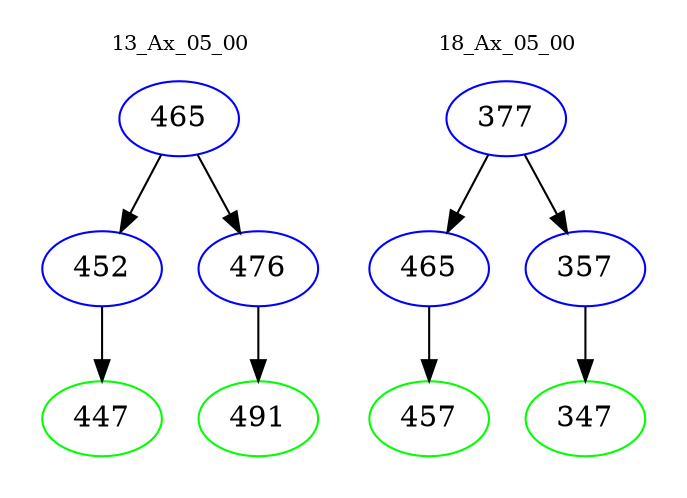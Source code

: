 digraph{
subgraph cluster_0 {
color = white
label = "13_Ax_05_00";
fontsize=10;
T0_465 [label="465", color="blue"]
T0_465 -> T0_452 [color="black"]
T0_452 [label="452", color="blue"]
T0_452 -> T0_447 [color="black"]
T0_447 [label="447", color="green"]
T0_465 -> T0_476 [color="black"]
T0_476 [label="476", color="blue"]
T0_476 -> T0_491 [color="black"]
T0_491 [label="491", color="green"]
}
subgraph cluster_1 {
color = white
label = "18_Ax_05_00";
fontsize=10;
T1_377 [label="377", color="blue"]
T1_377 -> T1_465 [color="black"]
T1_465 [label="465", color="blue"]
T1_465 -> T1_457 [color="black"]
T1_457 [label="457", color="green"]
T1_377 -> T1_357 [color="black"]
T1_357 [label="357", color="blue"]
T1_357 -> T1_347 [color="black"]
T1_347 [label="347", color="green"]
}
}
